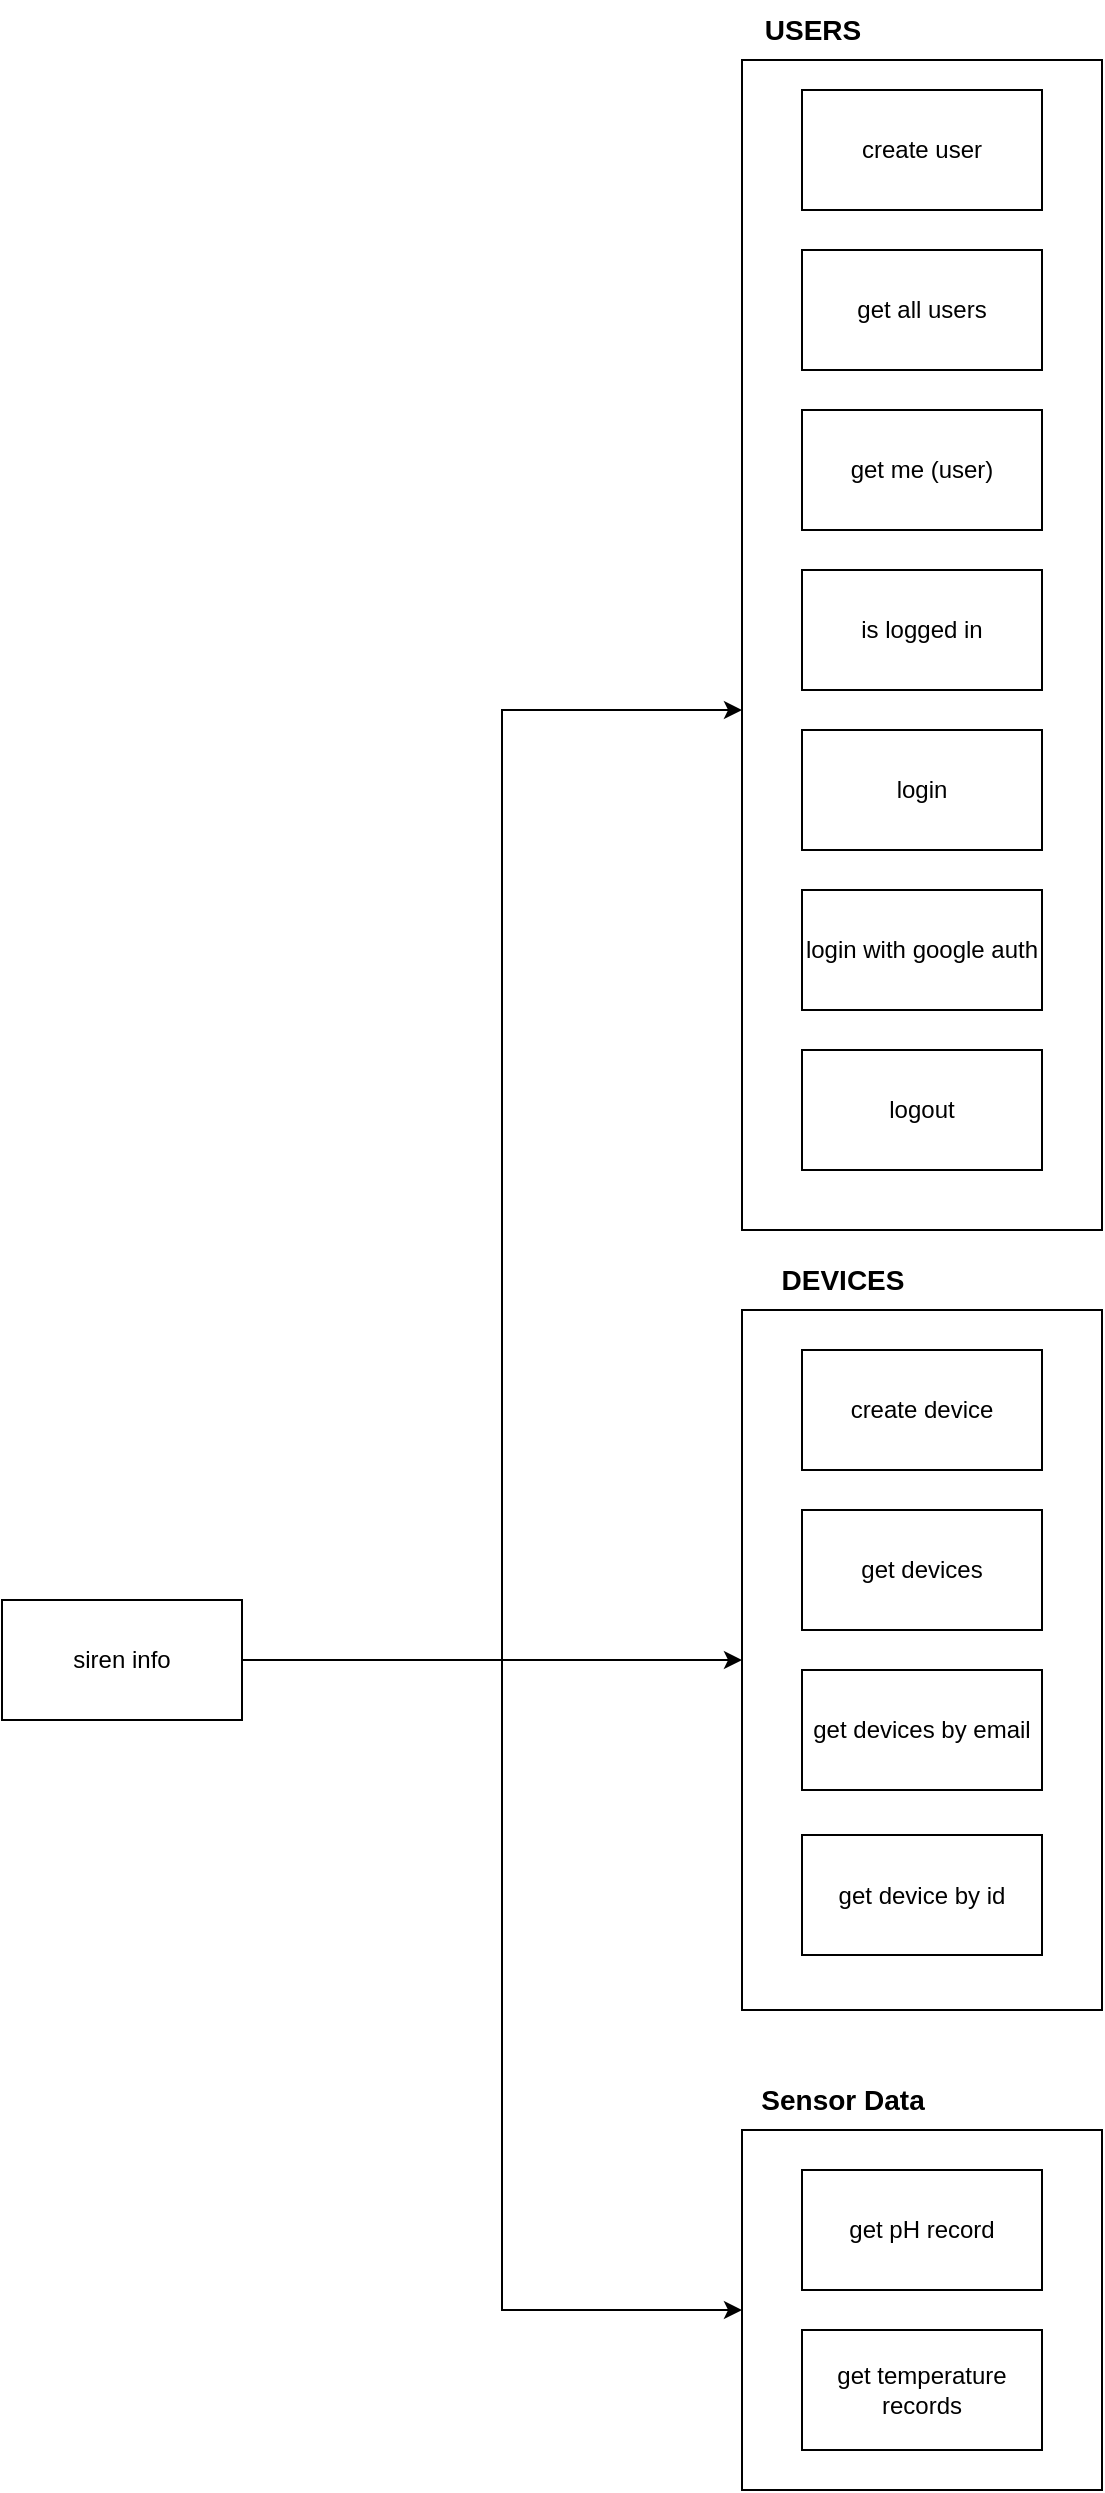 <mxfile version="21.1.2" type="device">
  <diagram name="Página-1" id="ihRKPk6wsEc9u6PAwq4E">
    <mxGraphModel dx="1050" dy="621" grid="1" gridSize="10" guides="1" tooltips="1" connect="1" arrows="1" fold="1" page="1" pageScale="1" pageWidth="827" pageHeight="1169" math="0" shadow="0">
      <root>
        <mxCell id="0" />
        <mxCell id="1" parent="0" />
        <mxCell id="hfXmcmda21k2ZTeSY7wa-4" value="" style="rounded=0;whiteSpace=wrap;html=1;" parent="1" vertex="1">
          <mxGeometry x="370" y="65" width="180" height="585" as="geometry" />
        </mxCell>
        <mxCell id="hfXmcmda21k2ZTeSY7wa-3" value="create user" style="rounded=0;whiteSpace=wrap;html=1;" parent="1" vertex="1">
          <mxGeometry x="400" y="80" width="120" height="60" as="geometry" />
        </mxCell>
        <mxCell id="hfXmcmda21k2ZTeSY7wa-5" value="is logged in" style="rounded=0;whiteSpace=wrap;html=1;" parent="1" vertex="1">
          <mxGeometry x="400" y="320" width="120" height="60" as="geometry" />
        </mxCell>
        <mxCell id="hfXmcmda21k2ZTeSY7wa-6" value="login" style="rounded=0;whiteSpace=wrap;html=1;" parent="1" vertex="1">
          <mxGeometry x="400" y="400" width="120" height="60" as="geometry" />
        </mxCell>
        <mxCell id="hfXmcmda21k2ZTeSY7wa-7" value="logout" style="rounded=0;whiteSpace=wrap;html=1;" parent="1" vertex="1">
          <mxGeometry x="400" y="560" width="120" height="60" as="geometry" />
        </mxCell>
        <mxCell id="hfXmcmda21k2ZTeSY7wa-8" value="login with google auth" style="rounded=0;whiteSpace=wrap;html=1;" parent="1" vertex="1">
          <mxGeometry x="400" y="480" width="120" height="60" as="geometry" />
        </mxCell>
        <mxCell id="hfXmcmda21k2ZTeSY7wa-9" value="get all users" style="rounded=0;whiteSpace=wrap;html=1;" parent="1" vertex="1">
          <mxGeometry x="400" y="160" width="120" height="60" as="geometry" />
        </mxCell>
        <mxCell id="hfXmcmda21k2ZTeSY7wa-10" value="get me (user)" style="rounded=0;whiteSpace=wrap;html=1;" parent="1" vertex="1">
          <mxGeometry x="400" y="240" width="120" height="60" as="geometry" />
        </mxCell>
        <mxCell id="hfXmcmda21k2ZTeSY7wa-11" value="USERS" style="text;html=1;align=center;verticalAlign=middle;resizable=0;points=[];autosize=1;strokeColor=none;fillColor=none;fontStyle=1;fontSize=14;" parent="1" vertex="1">
          <mxGeometry x="370" y="35" width="70" height="30" as="geometry" />
        </mxCell>
        <mxCell id="hfXmcmda21k2ZTeSY7wa-17" style="edgeStyle=orthogonalEdgeStyle;rounded=0;orthogonalLoop=1;jettySize=auto;html=1;" parent="1" source="hfXmcmda21k2ZTeSY7wa-13" target="hfXmcmda21k2ZTeSY7wa-14" edge="1">
          <mxGeometry relative="1" as="geometry" />
        </mxCell>
        <mxCell id="hfXmcmda21k2ZTeSY7wa-27" style="edgeStyle=orthogonalEdgeStyle;rounded=0;orthogonalLoop=1;jettySize=auto;html=1;" parent="1" source="hfXmcmda21k2ZTeSY7wa-13" target="hfXmcmda21k2ZTeSY7wa-4" edge="1">
          <mxGeometry relative="1" as="geometry">
            <Array as="points">
              <mxPoint x="250" y="865" />
              <mxPoint x="250" y="390" />
            </Array>
          </mxGeometry>
        </mxCell>
        <mxCell id="hfXmcmda21k2ZTeSY7wa-28" style="edgeStyle=orthogonalEdgeStyle;rounded=0;orthogonalLoop=1;jettySize=auto;html=1;entryX=0;entryY=0.5;entryDx=0;entryDy=0;" parent="1" source="hfXmcmda21k2ZTeSY7wa-13" target="hfXmcmda21k2ZTeSY7wa-22" edge="1">
          <mxGeometry relative="1" as="geometry">
            <Array as="points">
              <mxPoint x="250" y="865" />
              <mxPoint x="250" y="1190" />
            </Array>
          </mxGeometry>
        </mxCell>
        <mxCell id="hfXmcmda21k2ZTeSY7wa-13" value="siren info" style="rounded=0;whiteSpace=wrap;html=1;" parent="1" vertex="1">
          <mxGeometry y="835" width="120" height="60" as="geometry" />
        </mxCell>
        <mxCell id="hfXmcmda21k2ZTeSY7wa-14" value="" style="rounded=0;whiteSpace=wrap;html=1;" parent="1" vertex="1">
          <mxGeometry x="370" y="690" width="180" height="350" as="geometry" />
        </mxCell>
        <mxCell id="hfXmcmda21k2ZTeSY7wa-15" value="DEVICES" style="text;html=1;align=center;verticalAlign=middle;resizable=0;points=[];autosize=1;strokeColor=none;fillColor=none;fontStyle=1;fontSize=14;" parent="1" vertex="1">
          <mxGeometry x="380" y="660" width="80" height="30" as="geometry" />
        </mxCell>
        <mxCell id="hfXmcmda21k2ZTeSY7wa-18" value="create device" style="rounded=0;whiteSpace=wrap;html=1;" parent="1" vertex="1">
          <mxGeometry x="400" y="710" width="120" height="60" as="geometry" />
        </mxCell>
        <mxCell id="hfXmcmda21k2ZTeSY7wa-19" value="get devices" style="rounded=0;whiteSpace=wrap;html=1;" parent="1" vertex="1">
          <mxGeometry x="400" y="790" width="120" height="60" as="geometry" />
        </mxCell>
        <mxCell id="hfXmcmda21k2ZTeSY7wa-20" value="get device by id" style="rounded=0;whiteSpace=wrap;html=1;" parent="1" vertex="1">
          <mxGeometry x="400" y="952.5" width="120" height="60" as="geometry" />
        </mxCell>
        <mxCell id="hfXmcmda21k2ZTeSY7wa-21" value="get devices by email" style="rounded=0;whiteSpace=wrap;html=1;" parent="1" vertex="1">
          <mxGeometry x="400" y="870" width="120" height="60" as="geometry" />
        </mxCell>
        <mxCell id="hfXmcmda21k2ZTeSY7wa-22" value="" style="rounded=0;whiteSpace=wrap;html=1;" parent="1" vertex="1">
          <mxGeometry x="370" y="1100" width="180" height="180" as="geometry" />
        </mxCell>
        <mxCell id="hfXmcmda21k2ZTeSY7wa-23" value="get pH record" style="rounded=0;whiteSpace=wrap;html=1;" parent="1" vertex="1">
          <mxGeometry x="400" y="1120" width="120" height="60" as="geometry" />
        </mxCell>
        <mxCell id="hfXmcmda21k2ZTeSY7wa-24" value="get temperature records" style="rounded=0;whiteSpace=wrap;html=1;" parent="1" vertex="1">
          <mxGeometry x="400" y="1200" width="120" height="60" as="geometry" />
        </mxCell>
        <mxCell id="Vw1UqFm9cznKuxNaIl5U-1" value="Sensor Data" style="text;html=1;align=center;verticalAlign=middle;resizable=0;points=[];autosize=1;strokeColor=none;fillColor=none;fontStyle=1;fontSize=14;" vertex="1" parent="1">
          <mxGeometry x="365" y="1070" width="110" height="30" as="geometry" />
        </mxCell>
      </root>
    </mxGraphModel>
  </diagram>
</mxfile>
